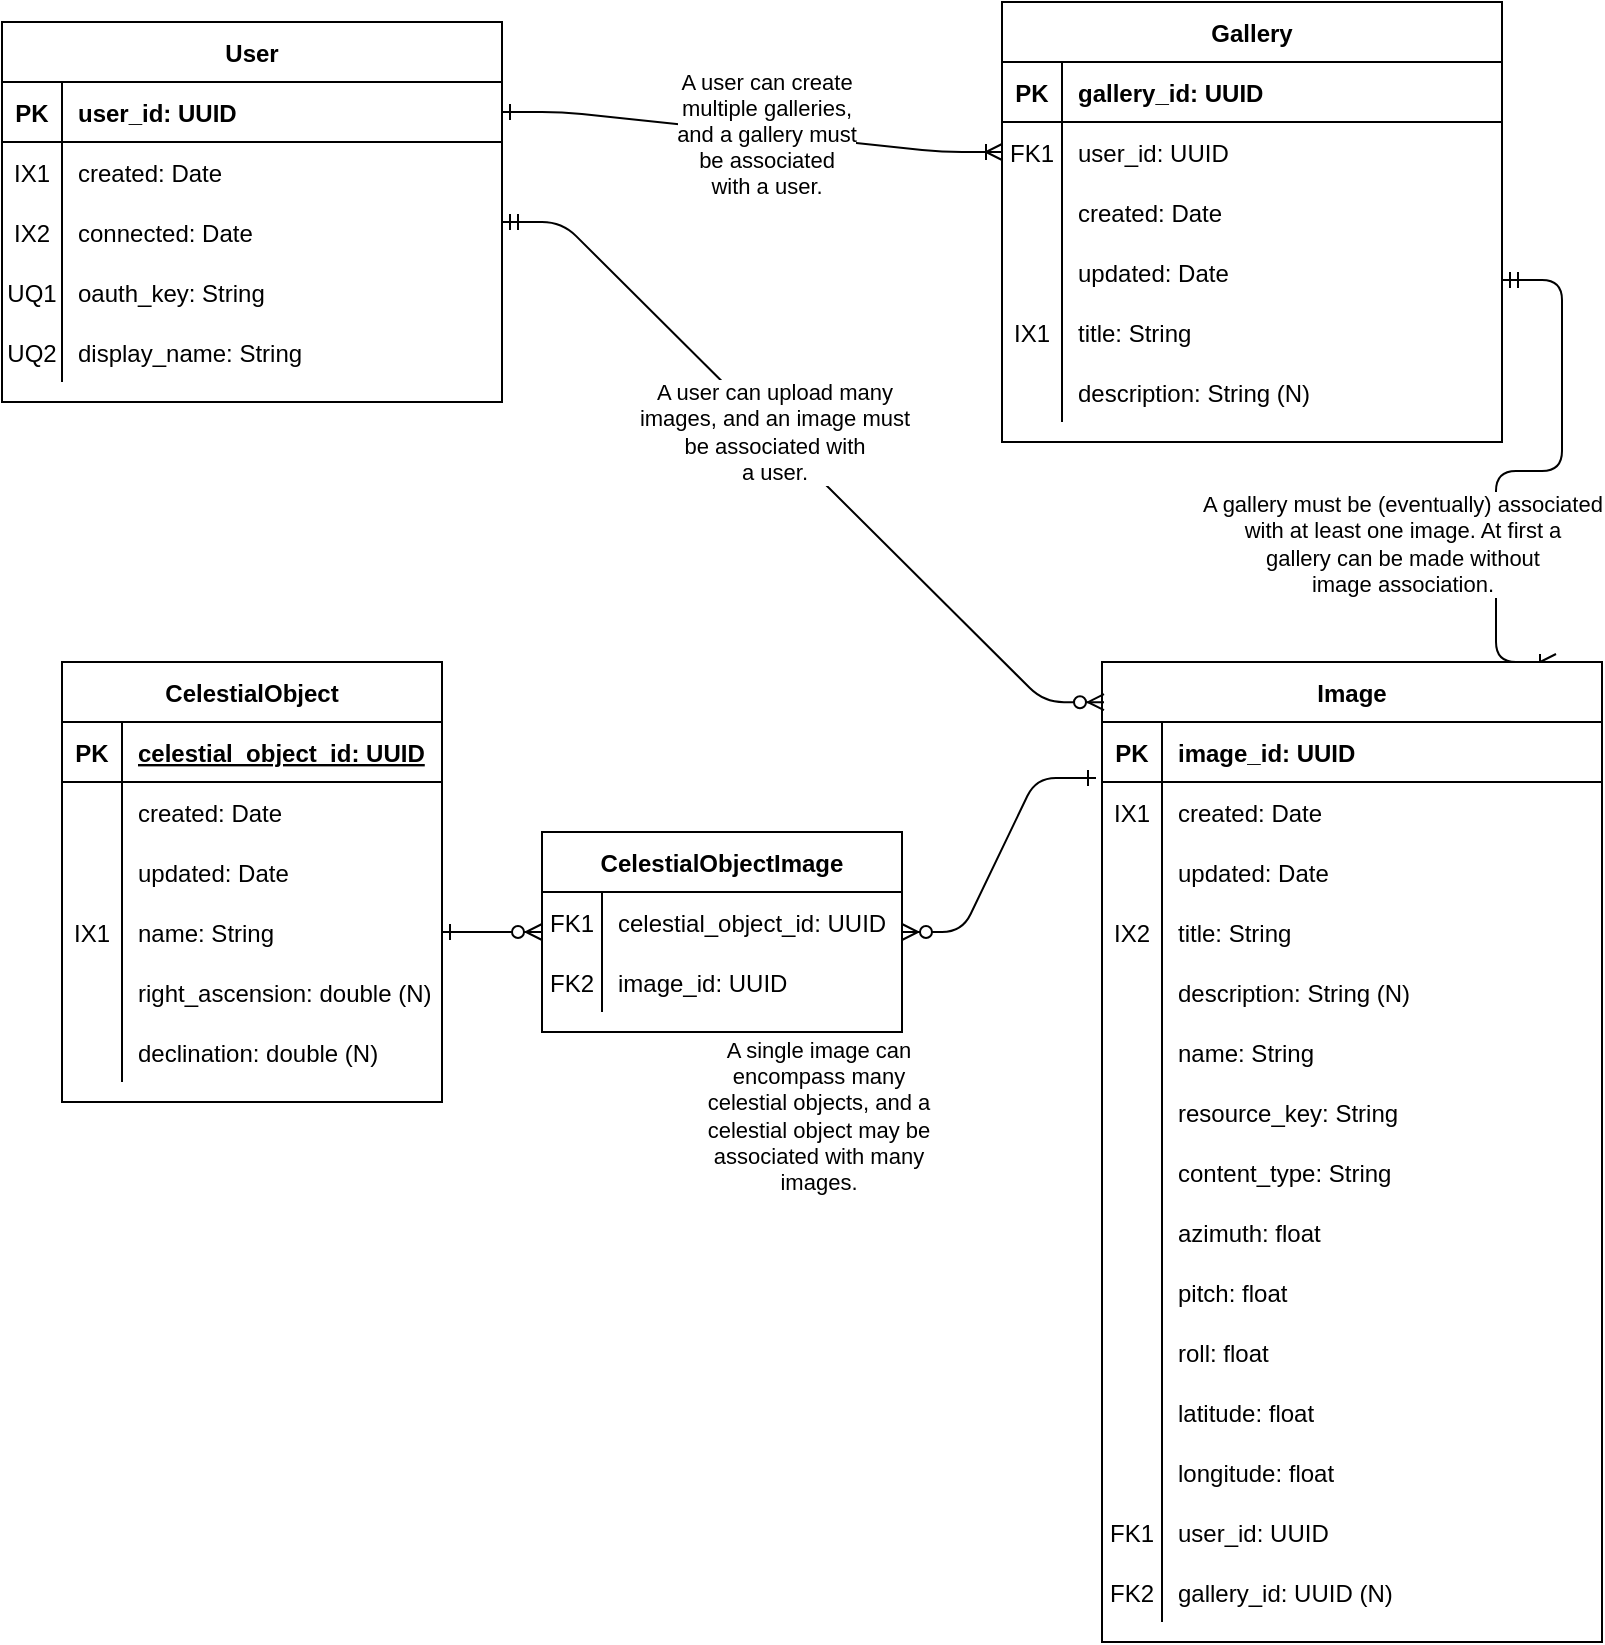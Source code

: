 <mxfile version="14.6.3" type="device"><diagram id="R2lEEEUBdFMjLlhIrx00" name="Page-1"><mxGraphModel dx="1117" dy="674" grid="1" gridSize="10" guides="1" tooltips="1" connect="1" arrows="1" fold="1" page="1" pageScale="1" pageWidth="850" pageHeight="1100" math="0" shadow="0" extFonts="Permanent Marker^https://fonts.googleapis.com/css?family=Permanent+Marker"><root><mxCell id="0"/><mxCell id="1" parent="0"/><mxCell id="C-vyLk0tnHw3VtMMgP7b-1" value="" style="edgeStyle=entityRelationEdgeStyle;endArrow=ERoneToMany;startArrow=ERone;endFill=0;startFill=0;entryX=0;entryY=0.5;entryDx=0;entryDy=0;" parent="1" source="C-vyLk0tnHw3VtMMgP7b-24" target="vLoRYLXbS6S1RseiI0QQ-37" edge="1"><mxGeometry width="100" height="100" relative="1" as="geometry"><mxPoint x="340" y="720" as="sourcePoint"/><mxPoint x="440" y="620" as="targetPoint"/></mxGeometry></mxCell><mxCell id="vLoRYLXbS6S1RseiI0QQ-40" value="&lt;div&gt;A user can create&lt;/div&gt;&lt;div&gt;multiple galleries,&lt;/div&gt;&lt;div&gt;and a gallery must&lt;/div&gt;&lt;div&gt;be associated&lt;/div&gt;&lt;div&gt;with a user.&lt;br&gt;&lt;/div&gt;" style="edgeLabel;html=1;align=center;verticalAlign=middle;resizable=0;points=[];" parent="C-vyLk0tnHw3VtMMgP7b-1" vertex="1" connectable="0"><mxGeometry x="0.053" relative="1" as="geometry"><mxPoint as="offset"/></mxGeometry></mxCell><mxCell id="C-vyLk0tnHw3VtMMgP7b-12" value="" style="edgeStyle=entityRelationEdgeStyle;endArrow=ERoneToMany;startArrow=ERmandOne;endFill=0;startFill=0;entryX=0.908;entryY=-0.003;entryDx=0;entryDy=0;entryPerimeter=0;" parent="1" edge="1"><mxGeometry width="100" height="100" relative="1" as="geometry"><mxPoint x="790" y="239.03" as="sourcePoint"/><mxPoint x="817" y="430.0" as="targetPoint"/></mxGeometry></mxCell><mxCell id="vLoRYLXbS6S1RseiI0QQ-46" value="&lt;div&gt;A gallery must be (eventually) associated&lt;/div&gt;&lt;div&gt;with at least one image. At first a&lt;/div&gt;&lt;div&gt;gallery can be made without&lt;/div&gt;&lt;div&gt;image association.&lt;/div&gt;" style="edgeLabel;html=1;align=center;verticalAlign=middle;resizable=0;points=[];" parent="C-vyLk0tnHw3VtMMgP7b-12" vertex="1" connectable="0"><mxGeometry x="0.116" y="1" relative="1" as="geometry"><mxPoint x="-48" y="35.97" as="offset"/></mxGeometry></mxCell><mxCell id="C-vyLk0tnHw3VtMMgP7b-2" value="Gallery" style="shape=table;startSize=30;container=1;collapsible=1;childLayout=tableLayout;fixedRows=1;rowLines=0;fontStyle=1;align=center;resizeLast=1;" parent="1" vertex="1"><mxGeometry x="540" y="100" width="250" height="220" as="geometry"/></mxCell><mxCell id="C-vyLk0tnHw3VtMMgP7b-3" value="" style="shape=partialRectangle;collapsible=0;dropTarget=0;pointerEvents=0;fillColor=none;points=[[0,0.5],[1,0.5]];portConstraint=eastwest;top=0;left=0;right=0;bottom=1;" parent="C-vyLk0tnHw3VtMMgP7b-2" vertex="1"><mxGeometry y="30" width="250" height="30" as="geometry"/></mxCell><mxCell id="C-vyLk0tnHw3VtMMgP7b-4" value="PK" style="shape=partialRectangle;overflow=hidden;connectable=0;fillColor=none;top=0;left=0;bottom=0;right=0;fontStyle=1;" parent="C-vyLk0tnHw3VtMMgP7b-3" vertex="1"><mxGeometry width="30" height="30" as="geometry"/></mxCell><mxCell id="C-vyLk0tnHw3VtMMgP7b-5" value="gallery_id: UUID" style="shape=partialRectangle;overflow=hidden;connectable=0;fillColor=none;top=0;left=0;bottom=0;right=0;align=left;spacingLeft=6;fontStyle=1;" parent="C-vyLk0tnHw3VtMMgP7b-3" vertex="1"><mxGeometry x="30" width="220" height="30" as="geometry"/></mxCell><mxCell id="vLoRYLXbS6S1RseiI0QQ-37" value="" style="shape=partialRectangle;collapsible=0;dropTarget=0;pointerEvents=0;fillColor=none;points=[[0,0.5],[1,0.5]];portConstraint=eastwest;top=0;left=0;right=0;bottom=0;" parent="C-vyLk0tnHw3VtMMgP7b-2" vertex="1"><mxGeometry y="60" width="250" height="30" as="geometry"/></mxCell><mxCell id="vLoRYLXbS6S1RseiI0QQ-38" value="FK1" style="shape=partialRectangle;overflow=hidden;connectable=0;fillColor=none;top=0;left=0;bottom=0;right=0;" parent="vLoRYLXbS6S1RseiI0QQ-37" vertex="1"><mxGeometry width="30" height="30" as="geometry"/></mxCell><mxCell id="vLoRYLXbS6S1RseiI0QQ-39" value="user_id: UUID" style="shape=partialRectangle;overflow=hidden;connectable=0;fillColor=none;top=0;left=0;bottom=0;right=0;align=left;spacingLeft=6;" parent="vLoRYLXbS6S1RseiI0QQ-37" vertex="1"><mxGeometry x="30" width="220" height="30" as="geometry"/></mxCell><mxCell id="C-vyLk0tnHw3VtMMgP7b-6" value="" style="shape=partialRectangle;collapsible=0;dropTarget=0;pointerEvents=0;fillColor=none;points=[[0,0.5],[1,0.5]];portConstraint=eastwest;top=0;left=0;right=0;bottom=0;" parent="C-vyLk0tnHw3VtMMgP7b-2" vertex="1"><mxGeometry y="90" width="250" height="30" as="geometry"/></mxCell><mxCell id="C-vyLk0tnHw3VtMMgP7b-7" value="" style="shape=partialRectangle;overflow=hidden;connectable=0;fillColor=none;top=0;left=0;bottom=0;right=0;" parent="C-vyLk0tnHw3VtMMgP7b-6" vertex="1"><mxGeometry width="30" height="30" as="geometry"/></mxCell><mxCell id="C-vyLk0tnHw3VtMMgP7b-8" value="created: Date" style="shape=partialRectangle;overflow=hidden;connectable=0;fillColor=none;top=0;left=0;bottom=0;right=0;align=left;spacingLeft=6;" parent="C-vyLk0tnHw3VtMMgP7b-6" vertex="1"><mxGeometry x="30" width="220" height="30" as="geometry"/></mxCell><mxCell id="C-vyLk0tnHw3VtMMgP7b-9" value="" style="shape=partialRectangle;collapsible=0;dropTarget=0;pointerEvents=0;fillColor=none;points=[[0,0.5],[1,0.5]];portConstraint=eastwest;top=0;left=0;right=0;bottom=0;" parent="C-vyLk0tnHw3VtMMgP7b-2" vertex="1"><mxGeometry y="120" width="250" height="30" as="geometry"/></mxCell><mxCell id="C-vyLk0tnHw3VtMMgP7b-10" value="" style="shape=partialRectangle;overflow=hidden;connectable=0;fillColor=none;top=0;left=0;bottom=0;right=0;" parent="C-vyLk0tnHw3VtMMgP7b-9" vertex="1"><mxGeometry width="30" height="30" as="geometry"/></mxCell><mxCell id="C-vyLk0tnHw3VtMMgP7b-11" value="updated: Date" style="shape=partialRectangle;overflow=hidden;connectable=0;fillColor=none;top=0;left=0;bottom=0;right=0;align=left;spacingLeft=6;" parent="C-vyLk0tnHw3VtMMgP7b-9" vertex="1"><mxGeometry x="30" width="220" height="30" as="geometry"/></mxCell><mxCell id="vLoRYLXbS6S1RseiI0QQ-13" value="" style="shape=partialRectangle;collapsible=0;dropTarget=0;pointerEvents=0;fillColor=none;points=[[0,0.5],[1,0.5]];portConstraint=eastwest;top=0;left=0;right=0;bottom=0;" parent="C-vyLk0tnHw3VtMMgP7b-2" vertex="1"><mxGeometry y="150" width="250" height="30" as="geometry"/></mxCell><mxCell id="vLoRYLXbS6S1RseiI0QQ-14" value="IX1" style="shape=partialRectangle;overflow=hidden;connectable=0;fillColor=none;top=0;left=0;bottom=0;right=0;" parent="vLoRYLXbS6S1RseiI0QQ-13" vertex="1"><mxGeometry width="30" height="30" as="geometry"/></mxCell><mxCell id="vLoRYLXbS6S1RseiI0QQ-15" value="title: String" style="shape=partialRectangle;overflow=hidden;connectable=0;fillColor=none;top=0;left=0;bottom=0;right=0;align=left;spacingLeft=6;" parent="vLoRYLXbS6S1RseiI0QQ-13" vertex="1"><mxGeometry x="30" width="220" height="30" as="geometry"/></mxCell><mxCell id="vLoRYLXbS6S1RseiI0QQ-16" value="" style="shape=partialRectangle;collapsible=0;dropTarget=0;pointerEvents=0;fillColor=none;points=[[0,0.5],[1,0.5]];portConstraint=eastwest;top=0;left=0;right=0;bottom=0;" parent="C-vyLk0tnHw3VtMMgP7b-2" vertex="1"><mxGeometry y="180" width="250" height="30" as="geometry"/></mxCell><mxCell id="vLoRYLXbS6S1RseiI0QQ-17" value="" style="shape=partialRectangle;overflow=hidden;connectable=0;fillColor=none;top=0;left=0;bottom=0;right=0;" parent="vLoRYLXbS6S1RseiI0QQ-16" vertex="1"><mxGeometry width="30" height="30" as="geometry"/></mxCell><mxCell id="vLoRYLXbS6S1RseiI0QQ-18" value="description: String (N)" style="shape=partialRectangle;overflow=hidden;connectable=0;fillColor=none;top=0;left=0;bottom=0;right=0;align=left;spacingLeft=6;" parent="vLoRYLXbS6S1RseiI0QQ-16" vertex="1"><mxGeometry x="30" width="220" height="30" as="geometry"/></mxCell><mxCell id="C-vyLk0tnHw3VtMMgP7b-13" value="Image" style="shape=table;startSize=30;container=1;collapsible=1;childLayout=tableLayout;fixedRows=1;rowLines=0;fontStyle=1;align=center;resizeLast=1;" parent="1" vertex="1"><mxGeometry x="590" y="430" width="250" height="490" as="geometry"/></mxCell><mxCell id="C-vyLk0tnHw3VtMMgP7b-14" value="" style="shape=partialRectangle;collapsible=0;dropTarget=0;pointerEvents=0;fillColor=none;points=[[0,0.5],[1,0.5]];portConstraint=eastwest;top=0;left=0;right=0;bottom=1;" parent="C-vyLk0tnHw3VtMMgP7b-13" vertex="1"><mxGeometry y="30" width="250" height="30" as="geometry"/></mxCell><mxCell id="C-vyLk0tnHw3VtMMgP7b-15" value="PK" style="shape=partialRectangle;overflow=hidden;connectable=0;fillColor=none;top=0;left=0;bottom=0;right=0;fontStyle=1;" parent="C-vyLk0tnHw3VtMMgP7b-14" vertex="1"><mxGeometry width="30" height="30" as="geometry"/></mxCell><mxCell id="C-vyLk0tnHw3VtMMgP7b-16" value="image_id: UUID" style="shape=partialRectangle;overflow=hidden;connectable=0;fillColor=none;top=0;left=0;bottom=0;right=0;align=left;spacingLeft=6;fontStyle=1;" parent="C-vyLk0tnHw3VtMMgP7b-14" vertex="1"><mxGeometry x="30" width="220" height="30" as="geometry"/></mxCell><mxCell id="C-vyLk0tnHw3VtMMgP7b-17" value="" style="shape=partialRectangle;collapsible=0;dropTarget=0;pointerEvents=0;fillColor=none;points=[[0,0.5],[1,0.5]];portConstraint=eastwest;top=0;left=0;right=0;bottom=0;" parent="C-vyLk0tnHw3VtMMgP7b-13" vertex="1"><mxGeometry y="60" width="250" height="30" as="geometry"/></mxCell><mxCell id="C-vyLk0tnHw3VtMMgP7b-18" value="IX1" style="shape=partialRectangle;overflow=hidden;connectable=0;fillColor=none;top=0;left=0;bottom=0;right=0;" parent="C-vyLk0tnHw3VtMMgP7b-17" vertex="1"><mxGeometry width="30" height="30" as="geometry"/></mxCell><mxCell id="C-vyLk0tnHw3VtMMgP7b-19" value="created: Date" style="shape=partialRectangle;overflow=hidden;connectable=0;fillColor=none;top=0;left=0;bottom=0;right=0;align=left;spacingLeft=6;" parent="C-vyLk0tnHw3VtMMgP7b-17" vertex="1"><mxGeometry x="30" width="220" height="30" as="geometry"/></mxCell><mxCell id="C-vyLk0tnHw3VtMMgP7b-20" value="" style="shape=partialRectangle;collapsible=0;dropTarget=0;pointerEvents=0;fillColor=none;points=[[0,0.5],[1,0.5]];portConstraint=eastwest;top=0;left=0;right=0;bottom=0;" parent="C-vyLk0tnHw3VtMMgP7b-13" vertex="1"><mxGeometry y="90" width="250" height="30" as="geometry"/></mxCell><mxCell id="C-vyLk0tnHw3VtMMgP7b-21" value="" style="shape=partialRectangle;overflow=hidden;connectable=0;fillColor=none;top=0;left=0;bottom=0;right=0;" parent="C-vyLk0tnHw3VtMMgP7b-20" vertex="1"><mxGeometry width="30" height="30" as="geometry"/></mxCell><mxCell id="C-vyLk0tnHw3VtMMgP7b-22" value="updated: Date" style="shape=partialRectangle;overflow=hidden;connectable=0;fillColor=none;top=0;left=0;bottom=0;right=0;align=left;spacingLeft=6;" parent="C-vyLk0tnHw3VtMMgP7b-20" vertex="1"><mxGeometry x="30" width="220" height="30" as="geometry"/></mxCell><mxCell id="vLoRYLXbS6S1RseiI0QQ-19" value="" style="shape=partialRectangle;collapsible=0;dropTarget=0;pointerEvents=0;fillColor=none;points=[[0,0.5],[1,0.5]];portConstraint=eastwest;top=0;left=0;right=0;bottom=0;" parent="C-vyLk0tnHw3VtMMgP7b-13" vertex="1"><mxGeometry y="120" width="250" height="30" as="geometry"/></mxCell><mxCell id="vLoRYLXbS6S1RseiI0QQ-20" value="IX2" style="shape=partialRectangle;overflow=hidden;connectable=0;fillColor=none;top=0;left=0;bottom=0;right=0;" parent="vLoRYLXbS6S1RseiI0QQ-19" vertex="1"><mxGeometry width="30" height="30" as="geometry"/></mxCell><mxCell id="vLoRYLXbS6S1RseiI0QQ-21" value="title: String" style="shape=partialRectangle;overflow=hidden;connectable=0;fillColor=none;top=0;left=0;bottom=0;right=0;align=left;spacingLeft=6;" parent="vLoRYLXbS6S1RseiI0QQ-19" vertex="1"><mxGeometry x="30" width="220" height="30" as="geometry"/></mxCell><mxCell id="vLoRYLXbS6S1RseiI0QQ-22" value="" style="shape=partialRectangle;collapsible=0;dropTarget=0;pointerEvents=0;fillColor=none;points=[[0,0.5],[1,0.5]];portConstraint=eastwest;top=0;left=0;right=0;bottom=0;" parent="C-vyLk0tnHw3VtMMgP7b-13" vertex="1"><mxGeometry y="150" width="250" height="30" as="geometry"/></mxCell><mxCell id="vLoRYLXbS6S1RseiI0QQ-23" value="" style="shape=partialRectangle;overflow=hidden;connectable=0;fillColor=none;top=0;left=0;bottom=0;right=0;" parent="vLoRYLXbS6S1RseiI0QQ-22" vertex="1"><mxGeometry width="30" height="30" as="geometry"/></mxCell><mxCell id="vLoRYLXbS6S1RseiI0QQ-24" value="description: String (N)" style="shape=partialRectangle;overflow=hidden;connectable=0;fillColor=none;top=0;left=0;bottom=0;right=0;align=left;spacingLeft=6;" parent="vLoRYLXbS6S1RseiI0QQ-22" vertex="1"><mxGeometry x="30" width="220" height="30" as="geometry"/></mxCell><mxCell id="vLoRYLXbS6S1RseiI0QQ-28" value="" style="shape=partialRectangle;collapsible=0;dropTarget=0;pointerEvents=0;fillColor=none;points=[[0,0.5],[1,0.5]];portConstraint=eastwest;top=0;left=0;right=0;bottom=0;" parent="C-vyLk0tnHw3VtMMgP7b-13" vertex="1"><mxGeometry y="180" width="250" height="30" as="geometry"/></mxCell><mxCell id="vLoRYLXbS6S1RseiI0QQ-29" value="" style="shape=partialRectangle;overflow=hidden;connectable=0;fillColor=none;top=0;left=0;bottom=0;right=0;" parent="vLoRYLXbS6S1RseiI0QQ-28" vertex="1"><mxGeometry width="30" height="30" as="geometry"/></mxCell><mxCell id="vLoRYLXbS6S1RseiI0QQ-30" value="name: String" style="shape=partialRectangle;overflow=hidden;connectable=0;fillColor=none;top=0;left=0;bottom=0;right=0;align=left;spacingLeft=6;" parent="vLoRYLXbS6S1RseiI0QQ-28" vertex="1"><mxGeometry x="30" width="220" height="30" as="geometry"/></mxCell><mxCell id="TihM2mQpMtbDFOzDQJKG-1" value="" style="shape=partialRectangle;collapsible=0;dropTarget=0;pointerEvents=0;fillColor=none;points=[[0,0.5],[1,0.5]];portConstraint=eastwest;top=0;left=0;right=0;bottom=0;" parent="C-vyLk0tnHw3VtMMgP7b-13" vertex="1"><mxGeometry y="210" width="250" height="30" as="geometry"/></mxCell><mxCell id="TihM2mQpMtbDFOzDQJKG-2" value="" style="shape=partialRectangle;overflow=hidden;connectable=0;fillColor=none;top=0;left=0;bottom=0;right=0;" parent="TihM2mQpMtbDFOzDQJKG-1" vertex="1"><mxGeometry width="30" height="30" as="geometry"/></mxCell><mxCell id="TihM2mQpMtbDFOzDQJKG-3" value="resource_key: String" style="shape=partialRectangle;overflow=hidden;connectable=0;fillColor=none;top=0;left=0;bottom=0;right=0;align=left;spacingLeft=6;" parent="TihM2mQpMtbDFOzDQJKG-1" vertex="1"><mxGeometry x="30" width="220" height="30" as="geometry"/></mxCell><mxCell id="vLoRYLXbS6S1RseiI0QQ-34" value="" style="shape=partialRectangle;collapsible=0;dropTarget=0;pointerEvents=0;fillColor=none;points=[[0,0.5],[1,0.5]];portConstraint=eastwest;top=0;left=0;right=0;bottom=0;" parent="C-vyLk0tnHw3VtMMgP7b-13" vertex="1"><mxGeometry y="240" width="250" height="30" as="geometry"/></mxCell><mxCell id="vLoRYLXbS6S1RseiI0QQ-35" value="" style="shape=partialRectangle;overflow=hidden;connectable=0;fillColor=none;top=0;left=0;bottom=0;right=0;" parent="vLoRYLXbS6S1RseiI0QQ-34" vertex="1"><mxGeometry width="30" height="30" as="geometry"/></mxCell><mxCell id="vLoRYLXbS6S1RseiI0QQ-36" value="content_type: String" style="shape=partialRectangle;overflow=hidden;connectable=0;fillColor=none;top=0;left=0;bottom=0;right=0;align=left;spacingLeft=6;" parent="vLoRYLXbS6S1RseiI0QQ-34" vertex="1"><mxGeometry x="30" width="220" height="30" as="geometry"/></mxCell><mxCell id="9-lMaWzWZ9U4PtMn0eHW-1" value="" style="shape=partialRectangle;collapsible=0;dropTarget=0;pointerEvents=0;fillColor=none;points=[[0,0.5],[1,0.5]];portConstraint=eastwest;top=0;left=0;right=0;bottom=0;" vertex="1" parent="C-vyLk0tnHw3VtMMgP7b-13"><mxGeometry y="270" width="250" height="30" as="geometry"/></mxCell><mxCell id="9-lMaWzWZ9U4PtMn0eHW-2" value="" style="shape=partialRectangle;overflow=hidden;connectable=0;fillColor=none;top=0;left=0;bottom=0;right=0;" vertex="1" parent="9-lMaWzWZ9U4PtMn0eHW-1"><mxGeometry width="30" height="30" as="geometry"/></mxCell><mxCell id="9-lMaWzWZ9U4PtMn0eHW-3" value="azimuth: float" style="shape=partialRectangle;overflow=hidden;connectable=0;fillColor=none;top=0;left=0;bottom=0;right=0;align=left;spacingLeft=6;" vertex="1" parent="9-lMaWzWZ9U4PtMn0eHW-1"><mxGeometry x="30" width="220" height="30" as="geometry"/></mxCell><mxCell id="9-lMaWzWZ9U4PtMn0eHW-4" value="" style="shape=partialRectangle;collapsible=0;dropTarget=0;pointerEvents=0;fillColor=none;points=[[0,0.5],[1,0.5]];portConstraint=eastwest;top=0;left=0;right=0;bottom=0;" vertex="1" parent="C-vyLk0tnHw3VtMMgP7b-13"><mxGeometry y="300" width="250" height="30" as="geometry"/></mxCell><mxCell id="9-lMaWzWZ9U4PtMn0eHW-5" value="" style="shape=partialRectangle;overflow=hidden;connectable=0;fillColor=none;top=0;left=0;bottom=0;right=0;" vertex="1" parent="9-lMaWzWZ9U4PtMn0eHW-4"><mxGeometry width="30" height="30" as="geometry"/></mxCell><mxCell id="9-lMaWzWZ9U4PtMn0eHW-6" value="pitch: float" style="shape=partialRectangle;overflow=hidden;connectable=0;fillColor=none;top=0;left=0;bottom=0;right=0;align=left;spacingLeft=6;" vertex="1" parent="9-lMaWzWZ9U4PtMn0eHW-4"><mxGeometry x="30" width="220" height="30" as="geometry"/></mxCell><mxCell id="9-lMaWzWZ9U4PtMn0eHW-7" value="" style="shape=partialRectangle;collapsible=0;dropTarget=0;pointerEvents=0;fillColor=none;points=[[0,0.5],[1,0.5]];portConstraint=eastwest;top=0;left=0;right=0;bottom=0;" vertex="1" parent="C-vyLk0tnHw3VtMMgP7b-13"><mxGeometry y="330" width="250" height="30" as="geometry"/></mxCell><mxCell id="9-lMaWzWZ9U4PtMn0eHW-8" value="" style="shape=partialRectangle;overflow=hidden;connectable=0;fillColor=none;top=0;left=0;bottom=0;right=0;" vertex="1" parent="9-lMaWzWZ9U4PtMn0eHW-7"><mxGeometry width="30" height="30" as="geometry"/></mxCell><mxCell id="9-lMaWzWZ9U4PtMn0eHW-9" value="roll: float" style="shape=partialRectangle;overflow=hidden;connectable=0;fillColor=none;top=0;left=0;bottom=0;right=0;align=left;spacingLeft=6;" vertex="1" parent="9-lMaWzWZ9U4PtMn0eHW-7"><mxGeometry x="30" width="220" height="30" as="geometry"/></mxCell><mxCell id="9-lMaWzWZ9U4PtMn0eHW-10" value="" style="shape=partialRectangle;collapsible=0;dropTarget=0;pointerEvents=0;fillColor=none;points=[[0,0.5],[1,0.5]];portConstraint=eastwest;top=0;left=0;right=0;bottom=0;" vertex="1" parent="C-vyLk0tnHw3VtMMgP7b-13"><mxGeometry y="360" width="250" height="30" as="geometry"/></mxCell><mxCell id="9-lMaWzWZ9U4PtMn0eHW-11" value="" style="shape=partialRectangle;overflow=hidden;connectable=0;fillColor=none;top=0;left=0;bottom=0;right=0;" vertex="1" parent="9-lMaWzWZ9U4PtMn0eHW-10"><mxGeometry width="30" height="30" as="geometry"/></mxCell><mxCell id="9-lMaWzWZ9U4PtMn0eHW-12" value="latitude: float" style="shape=partialRectangle;overflow=hidden;connectable=0;fillColor=none;top=0;left=0;bottom=0;right=0;align=left;spacingLeft=6;" vertex="1" parent="9-lMaWzWZ9U4PtMn0eHW-10"><mxGeometry x="30" width="220" height="30" as="geometry"/></mxCell><mxCell id="9-lMaWzWZ9U4PtMn0eHW-13" value="" style="shape=partialRectangle;collapsible=0;dropTarget=0;pointerEvents=0;fillColor=none;points=[[0,0.5],[1,0.5]];portConstraint=eastwest;top=0;left=0;right=0;bottom=0;" vertex="1" parent="C-vyLk0tnHw3VtMMgP7b-13"><mxGeometry y="390" width="250" height="30" as="geometry"/></mxCell><mxCell id="9-lMaWzWZ9U4PtMn0eHW-14" value="" style="shape=partialRectangle;overflow=hidden;connectable=0;fillColor=none;top=0;left=0;bottom=0;right=0;" vertex="1" parent="9-lMaWzWZ9U4PtMn0eHW-13"><mxGeometry width="30" height="30" as="geometry"/></mxCell><mxCell id="9-lMaWzWZ9U4PtMn0eHW-15" value="longitude: float" style="shape=partialRectangle;overflow=hidden;connectable=0;fillColor=none;top=0;left=0;bottom=0;right=0;align=left;spacingLeft=6;" vertex="1" parent="9-lMaWzWZ9U4PtMn0eHW-13"><mxGeometry x="30" width="220" height="30" as="geometry"/></mxCell><mxCell id="vLoRYLXbS6S1RseiI0QQ-42" value="" style="shape=partialRectangle;collapsible=0;dropTarget=0;pointerEvents=0;fillColor=none;points=[[0,0.5],[1,0.5]];portConstraint=eastwest;top=0;left=0;right=0;bottom=0;" parent="C-vyLk0tnHw3VtMMgP7b-13" vertex="1"><mxGeometry y="420" width="250" height="30" as="geometry"/></mxCell><mxCell id="vLoRYLXbS6S1RseiI0QQ-43" value="FK1" style="shape=partialRectangle;overflow=hidden;connectable=0;fillColor=none;top=0;left=0;bottom=0;right=0;" parent="vLoRYLXbS6S1RseiI0QQ-42" vertex="1"><mxGeometry width="30" height="30" as="geometry"/></mxCell><mxCell id="vLoRYLXbS6S1RseiI0QQ-44" value="user_id: UUID" style="shape=partialRectangle;overflow=hidden;connectable=0;fillColor=none;top=0;left=0;bottom=0;right=0;align=left;spacingLeft=6;" parent="vLoRYLXbS6S1RseiI0QQ-42" vertex="1"><mxGeometry x="30" width="220" height="30" as="geometry"/></mxCell><mxCell id="vLoRYLXbS6S1RseiI0QQ-47" value="" style="shape=partialRectangle;collapsible=0;dropTarget=0;pointerEvents=0;fillColor=none;points=[[0,0.5],[1,0.5]];portConstraint=eastwest;top=0;left=0;right=0;bottom=0;" parent="C-vyLk0tnHw3VtMMgP7b-13" vertex="1"><mxGeometry y="450" width="250" height="30" as="geometry"/></mxCell><mxCell id="vLoRYLXbS6S1RseiI0QQ-48" value="FK2" style="shape=partialRectangle;overflow=hidden;connectable=0;fillColor=none;top=0;left=0;bottom=0;right=0;" parent="vLoRYLXbS6S1RseiI0QQ-47" vertex="1"><mxGeometry width="30" height="30" as="geometry"/></mxCell><mxCell id="vLoRYLXbS6S1RseiI0QQ-49" value="gallery_id: UUID (N)" style="shape=partialRectangle;overflow=hidden;connectable=0;fillColor=none;top=0;left=0;bottom=0;right=0;align=left;spacingLeft=6;" parent="vLoRYLXbS6S1RseiI0QQ-47" vertex="1"><mxGeometry x="30" width="220" height="30" as="geometry"/></mxCell><mxCell id="C-vyLk0tnHw3VtMMgP7b-23" value="User" style="shape=table;startSize=30;container=1;collapsible=1;childLayout=tableLayout;fixedRows=1;rowLines=0;fontStyle=1;align=center;resizeLast=1;" parent="1" vertex="1"><mxGeometry x="40" y="110" width="250" height="190" as="geometry"/></mxCell><mxCell id="C-vyLk0tnHw3VtMMgP7b-24" value="" style="shape=partialRectangle;collapsible=0;dropTarget=0;pointerEvents=0;fillColor=none;points=[[0,0.5],[1,0.5]];portConstraint=eastwest;top=0;left=0;right=0;bottom=1;" parent="C-vyLk0tnHw3VtMMgP7b-23" vertex="1"><mxGeometry y="30" width="250" height="30" as="geometry"/></mxCell><mxCell id="C-vyLk0tnHw3VtMMgP7b-25" value="PK" style="shape=partialRectangle;overflow=hidden;connectable=0;fillColor=none;top=0;left=0;bottom=0;right=0;fontStyle=1;" parent="C-vyLk0tnHw3VtMMgP7b-24" vertex="1"><mxGeometry width="30" height="30" as="geometry"/></mxCell><mxCell id="C-vyLk0tnHw3VtMMgP7b-26" value="user_id: UUID " style="shape=partialRectangle;overflow=hidden;connectable=0;fillColor=none;top=0;left=0;bottom=0;right=0;align=left;spacingLeft=6;fontStyle=1;" parent="C-vyLk0tnHw3VtMMgP7b-24" vertex="1"><mxGeometry x="30" width="220" height="30" as="geometry"/></mxCell><mxCell id="C-vyLk0tnHw3VtMMgP7b-27" value="" style="shape=partialRectangle;collapsible=0;dropTarget=0;pointerEvents=0;fillColor=none;points=[[0,0.5],[1,0.5]];portConstraint=eastwest;top=0;left=0;right=0;bottom=0;" parent="C-vyLk0tnHw3VtMMgP7b-23" vertex="1"><mxGeometry y="60" width="250" height="30" as="geometry"/></mxCell><mxCell id="C-vyLk0tnHw3VtMMgP7b-28" value="IX1" style="shape=partialRectangle;overflow=hidden;connectable=0;fillColor=none;top=0;left=0;bottom=0;right=0;" parent="C-vyLk0tnHw3VtMMgP7b-27" vertex="1"><mxGeometry width="30" height="30" as="geometry"/></mxCell><mxCell id="C-vyLk0tnHw3VtMMgP7b-29" value="created: Date" style="shape=partialRectangle;overflow=hidden;connectable=0;fillColor=none;top=0;left=0;bottom=0;right=0;align=left;spacingLeft=6;" parent="C-vyLk0tnHw3VtMMgP7b-27" vertex="1"><mxGeometry x="30" width="220" height="30" as="geometry"/></mxCell><mxCell id="vLoRYLXbS6S1RseiI0QQ-4" value="" style="shape=partialRectangle;collapsible=0;dropTarget=0;pointerEvents=0;fillColor=none;points=[[0,0.5],[1,0.5]];portConstraint=eastwest;top=0;left=0;right=0;bottom=0;" parent="C-vyLk0tnHw3VtMMgP7b-23" vertex="1"><mxGeometry y="90" width="250" height="30" as="geometry"/></mxCell><mxCell id="vLoRYLXbS6S1RseiI0QQ-5" value="IX2" style="shape=partialRectangle;overflow=hidden;connectable=0;fillColor=none;top=0;left=0;bottom=0;right=0;" parent="vLoRYLXbS6S1RseiI0QQ-4" vertex="1"><mxGeometry width="30" height="30" as="geometry"/></mxCell><mxCell id="vLoRYLXbS6S1RseiI0QQ-6" value="connected: Date" style="shape=partialRectangle;overflow=hidden;connectable=0;fillColor=none;top=0;left=0;bottom=0;right=0;align=left;spacingLeft=6;" parent="vLoRYLXbS6S1RseiI0QQ-4" vertex="1"><mxGeometry x="30" width="220" height="30" as="geometry"/></mxCell><mxCell id="vLoRYLXbS6S1RseiI0QQ-7" value="" style="shape=partialRectangle;collapsible=0;dropTarget=0;pointerEvents=0;fillColor=none;points=[[0,0.5],[1,0.5]];portConstraint=eastwest;top=0;left=0;right=0;bottom=0;" parent="C-vyLk0tnHw3VtMMgP7b-23" vertex="1"><mxGeometry y="120" width="250" height="30" as="geometry"/></mxCell><mxCell id="vLoRYLXbS6S1RseiI0QQ-8" value="UQ1" style="shape=partialRectangle;overflow=hidden;connectable=0;fillColor=none;top=0;left=0;bottom=0;right=0;" parent="vLoRYLXbS6S1RseiI0QQ-7" vertex="1"><mxGeometry width="30" height="30" as="geometry"/></mxCell><mxCell id="vLoRYLXbS6S1RseiI0QQ-9" value="oauth_key: String" style="shape=partialRectangle;overflow=hidden;connectable=0;fillColor=none;top=0;left=0;bottom=0;right=0;align=left;spacingLeft=6;" parent="vLoRYLXbS6S1RseiI0QQ-7" vertex="1"><mxGeometry x="30" width="220" height="30" as="geometry"/></mxCell><mxCell id="vLoRYLXbS6S1RseiI0QQ-10" value="" style="shape=partialRectangle;collapsible=0;dropTarget=0;pointerEvents=0;fillColor=none;points=[[0,0.5],[1,0.5]];portConstraint=eastwest;top=0;left=0;right=0;bottom=0;" parent="C-vyLk0tnHw3VtMMgP7b-23" vertex="1"><mxGeometry y="150" width="250" height="30" as="geometry"/></mxCell><mxCell id="vLoRYLXbS6S1RseiI0QQ-11" value="UQ2" style="shape=partialRectangle;overflow=hidden;connectable=0;fillColor=none;top=0;left=0;bottom=0;right=0;" parent="vLoRYLXbS6S1RseiI0QQ-10" vertex="1"><mxGeometry width="30" height="30" as="geometry"/></mxCell><mxCell id="vLoRYLXbS6S1RseiI0QQ-12" value="display_name: String" style="shape=partialRectangle;overflow=hidden;connectable=0;fillColor=none;top=0;left=0;bottom=0;right=0;align=left;spacingLeft=6;" parent="vLoRYLXbS6S1RseiI0QQ-10" vertex="1"><mxGeometry x="30" width="220" height="30" as="geometry"/></mxCell><mxCell id="vLoRYLXbS6S1RseiI0QQ-41" value="" style="edgeStyle=entityRelationEdgeStyle;fontSize=12;html=1;endArrow=ERzeroToMany;startArrow=ERmandOne;entryX=0.004;entryY=0.041;entryDx=0;entryDy=0;entryPerimeter=0;" parent="1" target="C-vyLk0tnHw3VtMMgP7b-13" edge="1"><mxGeometry width="100" height="100" relative="1" as="geometry"><mxPoint x="290" y="210" as="sourcePoint"/><mxPoint x="470" y="390" as="targetPoint"/></mxGeometry></mxCell><mxCell id="vLoRYLXbS6S1RseiI0QQ-45" value="&lt;div&gt;A user can upload many&lt;/div&gt;&lt;div&gt;images, and an image must&lt;/div&gt;&lt;div&gt;be associated with&lt;/div&gt;&lt;div&gt;a user.&lt;br&gt;&lt;/div&gt;" style="edgeLabel;html=1;align=center;verticalAlign=middle;resizable=0;points=[];" parent="vLoRYLXbS6S1RseiI0QQ-41" vertex="1" connectable="0"><mxGeometry x="-0.105" relative="1" as="geometry"><mxPoint as="offset"/></mxGeometry></mxCell><mxCell id="vLoRYLXbS6S1RseiI0QQ-62" value="CelestialObject" style="shape=table;startSize=30;container=1;collapsible=1;childLayout=tableLayout;fixedRows=1;rowLines=0;fontStyle=1;align=center;resizeLast=1;" parent="1" vertex="1"><mxGeometry x="70" y="430" width="190" height="220" as="geometry"/></mxCell><mxCell id="vLoRYLXbS6S1RseiI0QQ-63" value="" style="shape=partialRectangle;collapsible=0;dropTarget=0;pointerEvents=0;fillColor=none;top=0;left=0;bottom=1;right=0;points=[[0,0.5],[1,0.5]];portConstraint=eastwest;" parent="vLoRYLXbS6S1RseiI0QQ-62" vertex="1"><mxGeometry y="30" width="190" height="30" as="geometry"/></mxCell><mxCell id="vLoRYLXbS6S1RseiI0QQ-64" value="PK" style="shape=partialRectangle;connectable=0;fillColor=none;top=0;left=0;bottom=0;right=0;fontStyle=1;overflow=hidden;" parent="vLoRYLXbS6S1RseiI0QQ-63" vertex="1"><mxGeometry width="30" height="30" as="geometry"/></mxCell><mxCell id="vLoRYLXbS6S1RseiI0QQ-65" value="celestial_object_id: UUID" style="shape=partialRectangle;connectable=0;fillColor=none;top=0;left=0;bottom=0;right=0;align=left;spacingLeft=6;fontStyle=5;overflow=hidden;" parent="vLoRYLXbS6S1RseiI0QQ-63" vertex="1"><mxGeometry x="30" width="160" height="30" as="geometry"/></mxCell><mxCell id="vLoRYLXbS6S1RseiI0QQ-106" value="" style="shape=partialRectangle;collapsible=0;dropTarget=0;pointerEvents=0;fillColor=none;points=[[0,0.5],[1,0.5]];portConstraint=eastwest;top=0;left=0;right=0;bottom=0;" parent="vLoRYLXbS6S1RseiI0QQ-62" vertex="1"><mxGeometry y="60" width="190" height="30" as="geometry"/></mxCell><mxCell id="vLoRYLXbS6S1RseiI0QQ-107" value="" style="shape=partialRectangle;overflow=hidden;connectable=0;fillColor=none;top=0;left=0;bottom=0;right=0;" parent="vLoRYLXbS6S1RseiI0QQ-106" vertex="1"><mxGeometry width="30" height="30" as="geometry"/></mxCell><mxCell id="vLoRYLXbS6S1RseiI0QQ-108" value="created: Date" style="shape=partialRectangle;overflow=hidden;connectable=0;fillColor=none;top=0;left=0;bottom=0;right=0;align=left;spacingLeft=6;" parent="vLoRYLXbS6S1RseiI0QQ-106" vertex="1"><mxGeometry x="30" width="160" height="30" as="geometry"/></mxCell><mxCell id="mfmMseZ4a-xkdIj7o6Ia-1" value="" style="shape=partialRectangle;collapsible=0;dropTarget=0;pointerEvents=0;fillColor=none;points=[[0,0.5],[1,0.5]];portConstraint=eastwest;top=0;left=0;right=0;bottom=0;" parent="vLoRYLXbS6S1RseiI0QQ-62" vertex="1"><mxGeometry y="90" width="190" height="30" as="geometry"/></mxCell><mxCell id="mfmMseZ4a-xkdIj7o6Ia-2" value="" style="shape=partialRectangle;overflow=hidden;connectable=0;fillColor=none;top=0;left=0;bottom=0;right=0;" parent="mfmMseZ4a-xkdIj7o6Ia-1" vertex="1"><mxGeometry width="30" height="30" as="geometry"/></mxCell><mxCell id="mfmMseZ4a-xkdIj7o6Ia-3" value="updated: Date" style="shape=partialRectangle;overflow=hidden;connectable=0;fillColor=none;top=0;left=0;bottom=0;right=0;align=left;spacingLeft=6;" parent="mfmMseZ4a-xkdIj7o6Ia-1" vertex="1"><mxGeometry x="30" width="160" height="30" as="geometry"/></mxCell><mxCell id="vLoRYLXbS6S1RseiI0QQ-66" value="" style="shape=partialRectangle;collapsible=0;dropTarget=0;pointerEvents=0;fillColor=none;top=0;left=0;bottom=0;right=0;points=[[0,0.5],[1,0.5]];portConstraint=eastwest;" parent="vLoRYLXbS6S1RseiI0QQ-62" vertex="1"><mxGeometry y="120" width="190" height="30" as="geometry"/></mxCell><mxCell id="vLoRYLXbS6S1RseiI0QQ-67" value="IX1" style="shape=partialRectangle;connectable=0;fillColor=none;top=0;left=0;bottom=0;right=0;editable=1;overflow=hidden;" parent="vLoRYLXbS6S1RseiI0QQ-66" vertex="1"><mxGeometry width="30" height="30" as="geometry"/></mxCell><mxCell id="vLoRYLXbS6S1RseiI0QQ-68" value="name: String" style="shape=partialRectangle;connectable=0;fillColor=none;top=0;left=0;bottom=0;right=0;align=left;spacingLeft=6;overflow=hidden;" parent="vLoRYLXbS6S1RseiI0QQ-66" vertex="1"><mxGeometry x="30" width="160" height="30" as="geometry"/></mxCell><mxCell id="vLoRYLXbS6S1RseiI0QQ-91" value="" style="shape=partialRectangle;collapsible=0;dropTarget=0;pointerEvents=0;fillColor=none;points=[[0,0.5],[1,0.5]];portConstraint=eastwest;top=0;left=0;right=0;bottom=0;" parent="vLoRYLXbS6S1RseiI0QQ-62" vertex="1"><mxGeometry y="150" width="190" height="30" as="geometry"/></mxCell><mxCell id="vLoRYLXbS6S1RseiI0QQ-92" value="" style="shape=partialRectangle;overflow=hidden;connectable=0;fillColor=none;top=0;left=0;bottom=0;right=0;" parent="vLoRYLXbS6S1RseiI0QQ-91" vertex="1"><mxGeometry width="30" height="30" as="geometry"/></mxCell><mxCell id="vLoRYLXbS6S1RseiI0QQ-93" value="right_ascension: double (N)" style="shape=partialRectangle;overflow=hidden;connectable=0;fillColor=none;top=0;left=0;bottom=0;right=0;align=left;spacingLeft=6;" parent="vLoRYLXbS6S1RseiI0QQ-91" vertex="1"><mxGeometry x="30" width="160" height="30" as="geometry"/></mxCell><mxCell id="vLoRYLXbS6S1RseiI0QQ-94" value="" style="shape=partialRectangle;collapsible=0;dropTarget=0;pointerEvents=0;fillColor=none;points=[[0,0.5],[1,0.5]];portConstraint=eastwest;top=0;left=0;right=0;bottom=0;" parent="vLoRYLXbS6S1RseiI0QQ-62" vertex="1"><mxGeometry y="180" width="190" height="30" as="geometry"/></mxCell><mxCell id="vLoRYLXbS6S1RseiI0QQ-95" value="" style="shape=partialRectangle;overflow=hidden;connectable=0;fillColor=none;top=0;left=0;bottom=0;right=0;" parent="vLoRYLXbS6S1RseiI0QQ-94" vertex="1"><mxGeometry width="30" height="30" as="geometry"/></mxCell><mxCell id="vLoRYLXbS6S1RseiI0QQ-96" value="declination: double (N)" style="shape=partialRectangle;overflow=hidden;connectable=0;fillColor=none;top=0;left=0;bottom=0;right=0;align=left;spacingLeft=6;" parent="vLoRYLXbS6S1RseiI0QQ-94" vertex="1"><mxGeometry x="30" width="160" height="30" as="geometry"/></mxCell><mxCell id="vLoRYLXbS6S1RseiI0QQ-89" value="" style="edgeStyle=entityRelationEdgeStyle;fontSize=12;html=1;endArrow=ERzeroToMany;startArrow=ERone;exitX=1;exitY=0.5;exitDx=0;exitDy=0;entryX=0;entryY=0.5;entryDx=0;entryDy=0;startFill=0;endFill=1;" parent="1" source="vLoRYLXbS6S1RseiI0QQ-66" target="FaBtljBuWXa_D5TBV7z9-1" edge="1"><mxGeometry width="100" height="100" relative="1" as="geometry"><mxPoint x="250" y="710" as="sourcePoint"/><mxPoint x="350" y="610" as="targetPoint"/></mxGeometry></mxCell><mxCell id="vLoRYLXbS6S1RseiI0QQ-90" value="&lt;div&gt;A single image can&lt;/div&gt;&lt;div&gt;encompass many&lt;/div&gt;&lt;div&gt;celestial objects, and a &lt;br&gt;&lt;/div&gt;&lt;div&gt;celestial object may be&lt;/div&gt;&lt;div&gt;associated with many&lt;/div&gt;&lt;div&gt;images.&lt;br&gt;&lt;/div&gt;" style="edgeLabel;html=1;align=center;verticalAlign=middle;resizable=0;points=[];" parent="vLoRYLXbS6S1RseiI0QQ-89" vertex="1" connectable="0"><mxGeometry x="-0.127" y="1" relative="1" as="geometry"><mxPoint x="158" y="91" as="offset"/></mxGeometry></mxCell><mxCell id="FaBtljBuWXa_D5TBV7z9-1" value="CelestialObjectImage" style="shape=table;startSize=30;container=1;collapsible=1;childLayout=tableLayout;fixedRows=1;rowLines=0;fontStyle=1;align=center;resizeLast=1;" parent="1" vertex="1"><mxGeometry x="310" y="515" width="180" height="100" as="geometry"/></mxCell><mxCell id="FaBtljBuWXa_D5TBV7z9-5" value="" style="shape=partialRectangle;collapsible=0;dropTarget=0;pointerEvents=0;fillColor=none;top=0;left=0;bottom=0;right=0;points=[[0,0.5],[1,0.5]];portConstraint=eastwest;" parent="FaBtljBuWXa_D5TBV7z9-1" vertex="1"><mxGeometry y="30" width="180" height="30" as="geometry"/></mxCell><mxCell id="FaBtljBuWXa_D5TBV7z9-6" value="FK1" style="shape=partialRectangle;connectable=0;fillColor=none;top=0;left=0;bottom=0;right=0;editable=1;overflow=hidden;" parent="FaBtljBuWXa_D5TBV7z9-5" vertex="1"><mxGeometry width="30" height="30" as="geometry"/></mxCell><mxCell id="FaBtljBuWXa_D5TBV7z9-7" value="celestial_object_id: UUID" style="shape=partialRectangle;connectable=0;fillColor=none;top=0;left=0;bottom=0;right=0;align=left;spacingLeft=6;overflow=hidden;" parent="FaBtljBuWXa_D5TBV7z9-5" vertex="1"><mxGeometry x="30" width="150" height="30" as="geometry"/></mxCell><mxCell id="FaBtljBuWXa_D5TBV7z9-8" value="" style="shape=partialRectangle;collapsible=0;dropTarget=0;pointerEvents=0;fillColor=none;top=0;left=0;bottom=0;right=0;points=[[0,0.5],[1,0.5]];portConstraint=eastwest;" parent="FaBtljBuWXa_D5TBV7z9-1" vertex="1"><mxGeometry y="60" width="180" height="30" as="geometry"/></mxCell><mxCell id="FaBtljBuWXa_D5TBV7z9-9" value="FK2" style="shape=partialRectangle;connectable=0;fillColor=none;top=0;left=0;bottom=0;right=0;editable=1;overflow=hidden;" parent="FaBtljBuWXa_D5TBV7z9-8" vertex="1"><mxGeometry width="30" height="30" as="geometry"/></mxCell><mxCell id="FaBtljBuWXa_D5TBV7z9-10" value="image_id: UUID" style="shape=partialRectangle;connectable=0;fillColor=none;top=0;left=0;bottom=0;right=0;align=left;spacingLeft=6;overflow=hidden;" parent="FaBtljBuWXa_D5TBV7z9-8" vertex="1"><mxGeometry x="30" width="150" height="30" as="geometry"/></mxCell><mxCell id="FaBtljBuWXa_D5TBV7z9-14" value="" style="edgeStyle=entityRelationEdgeStyle;fontSize=12;html=1;endArrow=ERone;startArrow=ERzeroToMany;exitX=1;exitY=0.5;exitDx=0;exitDy=0;startFill=1;endFill=0;entryX=-0.012;entryY=-0.067;entryDx=0;entryDy=0;entryPerimeter=0;" parent="1" source="FaBtljBuWXa_D5TBV7z9-1" target="C-vyLk0tnHw3VtMMgP7b-17" edge="1"><mxGeometry width="100" height="100" relative="1" as="geometry"><mxPoint x="200" y="640" as="sourcePoint"/><mxPoint x="540" y="600" as="targetPoint"/></mxGeometry></mxCell></root></mxGraphModel></diagram></mxfile>
